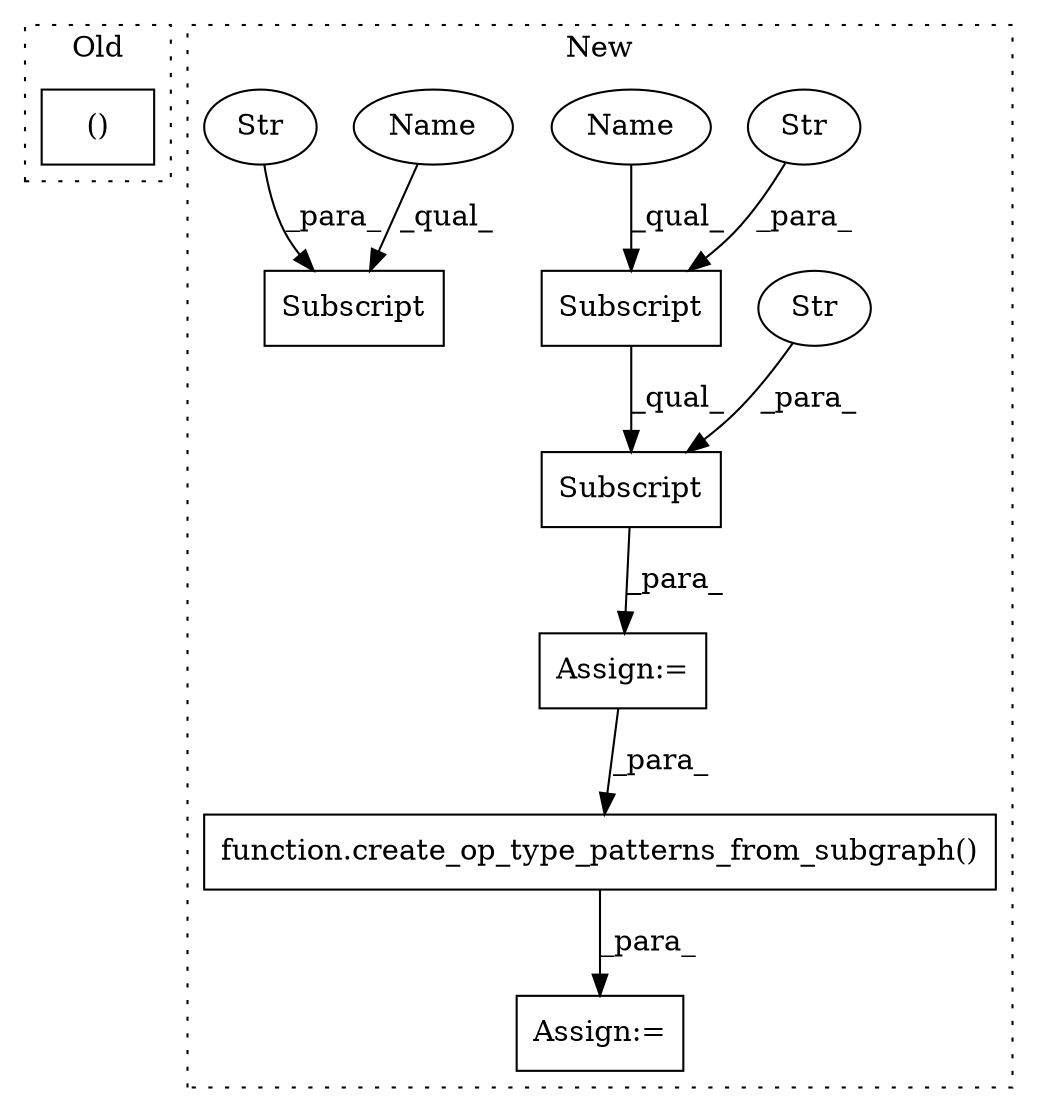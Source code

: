 digraph G {
subgraph cluster0 {
1 [label="()" a="54" s="6714" l="20" shape="box"];
label = "Old";
style="dotted";
}
subgraph cluster1 {
2 [label="function.create_op_type_patterns_from_subgraph()" a="75" s="7552,7604" l="38,1" shape="box"];
3 [label="Assign:=" a="68" s="7212" l="3" shape="box"];
4 [label="Subscript" a="63" s="7215,0" l="51,0" shape="box"];
5 [label="Str" a="66" s="7252" l="13" shape="ellipse"];
6 [label="Subscript" a="63" s="7215,0" l="36,0" shape="box"];
7 [label="Subscript" a="63" s="7134,0" l="36,0" shape="box"];
8 [label="Str" a="66" s="7237" l="13" shape="ellipse"];
9 [label="Str" a="66" s="7156" l="13" shape="ellipse"];
10 [label="Assign:=" a="68" s="7549" l="3" shape="box"];
11 [label="Name" a="87" s="7134" l="21" shape="ellipse"];
12 [label="Name" a="87" s="7215" l="21" shape="ellipse"];
label = "New";
style="dotted";
}
2 -> 10 [label="_para_"];
3 -> 2 [label="_para_"];
4 -> 3 [label="_para_"];
5 -> 4 [label="_para_"];
6 -> 4 [label="_qual_"];
8 -> 6 [label="_para_"];
9 -> 7 [label="_para_"];
11 -> 7 [label="_qual_"];
12 -> 6 [label="_qual_"];
}